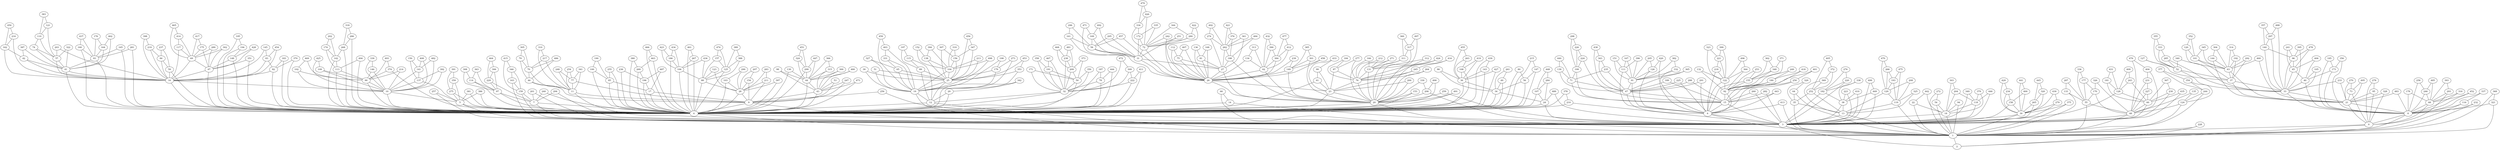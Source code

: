 graph {
    0 -- 1;
    1 -- 2;
    2 -- 0;
    3 -- 1;
    3 -- 2;
    4 -- 3;
    4 -- 1;
    5 -- 4;
    5 -- 3;
    6 -- 3;
    6 -- 1;
    7 -- 4;
    7 -- 3;
    8 -- 0;
    8 -- 1;
    9 -- 4;
    9 -- 3;
    10 -- 5;
    10 -- 4;
    11 -- 9;
    11 -- 3;
    12 -- 4;
    12 -- 1;
    13 -- 3;
    13 -- 1;
    14 -- 4;
    14 -- 1;
    15 -- 6;
    15 -- 3;
    16 -- 10;
    16 -- 4;
    17 -- 9;
    17 -- 4;
    18 -- 3;
    18 -- 1;
    19 -- 12;
    19 -- 1;
    20 -- 4;
    20 -- 3;
    21 -- 8;
    21 -- 0;
    22 -- 18;
    22 -- 1;
    23 -- 20;
    23 -- 4;
    24 -- 4;
    24 -- 3;
    25 -- 19;
    25 -- 12;
    26 -- 23;
    26 -- 20;
    27 -- 26;
    27 -- 20;
    28 -- 9;
    28 -- 4;
    29 -- 12;
    29 -- 4;
    30 -- 3;
    30 -- 1;
    31 -- 27;
    31 -- 26;
    32 -- 12;
    32 -- 4;
    33 -- 21;
    33 -- 8;
    34 -- 24;
    34 -- 4;
    35 -- 13;
    35 -- 1;
    36 -- 34;
    36 -- 4;
    37 -- 33;
    37 -- 21;
    38 -- 13;
    38 -- 3;
    39 -- 25;
    39 -- 19;
    40 -- 33;
    40 -- 8;
    41 -- 16;
    41 -- 4;
    42 -- 41;
    42 -- 16;
    43 -- 9;
    43 -- 4;
    44 -- 43;
    44 -- 4;
    45 -- 40;
    45 -- 33;
    46 -- 11;
    46 -- 9;
    47 -- 15;
    47 -- 6;
    48 -- 3;
    48 -- 1;
    49 -- 34;
    49 -- 4;
    50 -- 32;
    50 -- 4;
    51 -- 25;
    51 -- 19;
    52 -- 37;
    52 -- 33;
    53 -- 43;
    53 -- 9;
    54 -- 18;
    54 -- 1;
    55 -- 48;
    55 -- 1;
    56 -- 34;
    56 -- 4;
    57 -- 41;
    57 -- 16;
    58 -- 31;
    58 -- 26;
    59 -- 16;
    59 -- 4;
    60 -- 48;
    60 -- 3;
    61 -- 23;
    61 -- 4;
    62 -- 26;
    62 -- 20;
    63 -- 37;
    63 -- 21;
    64 -- 35;
    64 -- 1;
    65 -- 25;
    65 -- 19;
    66 -- 14;
    66 -- 1;
    67 -- 16;
    67 -- 4;
    68 -- 8;
    68 -- 0;
    69 -- 67;
    69 -- 16;
    70 -- 46;
    70 -- 11;
    71 -- 47;
    71 -- 15;
    72 -- 31;
    72 -- 26;
    73 -- 21;
    73 -- 0;
    74 -- 57;
    74 -- 41;
    75 -- 27;
    75 -- 26;
    76 -- 23;
    76 -- 20;
    77 -- 11;
    77 -- 9;
    78 -- 32;
    78 -- 4;
    79 -- 70;
    79 -- 46;
    80 -- 56;
    80 -- 4;
    81 -- 27;
    81 -- 26;
    82 -- 16;
    82 -- 4;
    83 -- 82;
    83 -- 16;
    84 -- 59;
    84 -- 16;
    85 -- 17;
    85 -- 4;
    86 -- 36;
    86 -- 34;
    87 -- 76;
    87 -- 23;
    88 -- 28;
    88 -- 4;
    89 -- 25;
    89 -- 12;
    90 -- 10;
    90 -- 4;
    91 -- 47;
    91 -- 6;
    92 -- 15;
    92 -- 6;
    93 -- 41;
    93 -- 4;
    94 -- 18;
    94 -- 1;
    95 -- 21;
    95 -- 0;
    96 -- 45;
    96 -- 33;
    97 -- 7;
    97 -- 4;
    98 -- 44;
    98 -- 43;
    99 -- 61;
    99 -- 23;
    100 -- 85;
    100 -- 4;
    101 -- 63;
    101 -- 37;
    102 -- 90;
    102 -- 10;
    103 -- 28;
    103 -- 4;
    104 -- 25;
    104 -- 19;
    105 -- 40;
    105 -- 33;
    106 -- 88;
    106 -- 4;
    107 -- 24;
    107 -- 4;
    108 -- 36;
    108 -- 4;
    109 -- 90;
    109 -- 10;
    110 -- 74;
    110 -- 57;
    111 -- 91;
    111 -- 6;
    112 -- 75;
    112 -- 26;
    113 -- 90;
    113 -- 4;
    114 -- 97;
    114 -- 4;
    115 -- 89;
    115 -- 12;
    116 -- 8;
    116 -- 1;
    117 -- 69;
    117 -- 16;
    118 -- 18;
    118 -- 3;
    119 -- 13;
    119 -- 1;
    120 -- 101;
    120 -- 63;
    121 -- 110;
    121 -- 57;
    122 -- 92;
    122 -- 6;
    123 -- 88;
    123 -- 28;
    124 -- 48;
    124 -- 1;
    125 -- 88;
    125 -- 4;
    126 -- 91;
    126 -- 6;
    127 -- 52;
    127 -- 37;
    128 -- 60;
    128 -- 3;
    129 -- 119;
    129 -- 13;
    130 -- 44;
    130 -- 4;
    131 -- 76;
    131 -- 20;
    132 -- 122;
    132 -- 92;
    133 -- 55;
    133 -- 1;
    134 -- 62;
    134 -- 26;
    135 -- 124;
    135 -- 48;
    136 -- 81;
    136 -- 26;
    137 -- 10;
    137 -- 5;
    138 -- 104;
    138 -- 25;
    139 -- 71;
    139 -- 47;
    140 -- 96;
    140 -- 33;
    141 -- 137;
    141 -- 10;
    142 -- 113;
    142 -- 4;
    143 -- 36;
    143 -- 4;
    144 -- 63;
    144 -- 21;
    145 -- 83;
    145 -- 16;
    146 -- 90;
    146 -- 10;
    147 -- 56;
    147 -- 4;
    148 -- 67;
    148 -- 4;
    149 -- 26;
    149 -- 20;
    150 -- 141;
    150 -- 137;
    151 -- 111;
    151 -- 91;
    152 -- 138;
    152 -- 104;
    153 -- 20;
    153 -- 4;
    154 -- 28;
    154 -- 9;
    155 -- 92;
    155 -- 6;
    156 -- 104;
    156 -- 25;
    157 -- 125;
    157 -- 88;
    158 -- 30;
    158 -- 3;
    159 -- 7;
    159 -- 3;
    160 -- 93;
    160 -- 4;
    161 -- 58;
    161 -- 31;
    162 -- 42;
    162 -- 16;
    163 -- 159;
    163 -- 3;
    164 -- 93;
    164 -- 41;
    165 -- 93;
    165 -- 4;
    166 -- 131;
    166 -- 20;
    167 -- 111;
    167 -- 91;
    168 -- 81;
    168 -- 26;
    169 -- 58;
    169 -- 31;
    170 -- 55;
    170 -- 48;
    171 -- 50;
    171 -- 32;
    172 -- 72;
    172 -- 31;
    173 -- 40;
    173 -- 8;
    174 -- 142;
    174 -- 113;
    175 -- 69;
    175 -- 67;
    176 -- 164;
    176 -- 93;
    177 -- 170;
    177 -- 55;
    178 -- 68;
    178 -- 8;
    179 -- 25;
    179 -- 19;
    180 -- 92;
    180 -- 15;
    181 -- 128;
    181 -- 60;
    182 -- 38;
    182 -- 3;
    183 -- 82;
    183 -- 4;
    184 -- 87;
    184 -- 76;
    185 -- 173;
    185 -- 8;
    186 -- 106;
    186 -- 4;
    187 -- 78;
    187 -- 4;
    188 -- 27;
    188 -- 20;
    189 -- 47;
    189 -- 15;
    190 -- 100;
    190 -- 85;
    191 -- 50;
    191 -- 32;
    192 -- 63;
    192 -- 37;
    193 -- 129;
    193 -- 119;
    194 -- 148;
    194 -- 4;
    195 -- 194;
    195 -- 4;
    196 -- 17;
    196 -- 4;
    197 -- 115;
    197 -- 89;
    198 -- 179;
    198 -- 19;
    199 -- 71;
    199 -- 15;
    200 -- 23;
    200 -- 20;
    201 -- 7;
    201 -- 3;
    202 -- 174;
    202 -- 142;
    203 -- 57;
    203 -- 16;
    204 -- 118;
    204 -- 18;
    205 -- 126;
    205 -- 91;
    206 -- 20;
    206 -- 3;
    207 -- 154;
    207 -- 28;
    208 -- 129;
    208 -- 119;
    209 -- 50;
    209 -- 32;
    210 -- 4;
    210 -- 3;
    211 -- 28;
    211 -- 9;
    212 -- 131;
    212 -- 76;
    213 -- 104;
    213 -- 25;
    214 -- 90;
    214 -- 10;
    215 -- 147;
    215 -- 4;
    216 -- 162;
    216 -- 16;
    217 -- 70;
    217 -- 11;
    218 -- 122;
    218 -- 6;
    219 -- 84;
    219 -- 16;
    220 -- 182;
    220 -- 3;
    221 -- 218;
    221 -- 122;
    222 -- 32;
    222 -- 4;
    223 -- 38;
    223 -- 3;
    224 -- 199;
    224 -- 15;
    225 -- 47;
    225 -- 6;
    226 -- 224;
    226 -- 199;
    227 -- 60;
    227 -- 48;
    228 -- 1;
    228 -- 2;
    229 -- 97;
    229 -- 7;
    230 -- 60;
    230 -- 3;
    231 -- 227;
    231 -- 48;
    232 -- 8;
    232 -- 1;
    233 -- 33;
    233 -- 21;
    234 -- 158;
    234 -- 30;
    235 -- 71;
    235 -- 47;
    236 -- 196;
    236 -- 4;
    237 -- 84;
    237 -- 59;
    238 -- 209;
    238 -- 32;
    239 -- 149;
    239 -- 26;
    240 -- 7;
    240 -- 4;
    241 -- 96;
    241 -- 45;
    242 -- 72;
    242 -- 26;
    243 -- 128;
    243 -- 60;
    244 -- 124;
    244 -- 1;
    245 -- 76;
    245 -- 23;
    246 -- 68;
    246 -- 8;
    247 -- 43;
    247 -- 9;
    248 -- 77;
    248 -- 11;
    249 -- 180;
    249 -- 92;
    250 -- 92;
    250 -- 6;
    251 -- 72;
    251 -- 31;
    252 -- 35;
    252 -- 13;
    253 -- 155;
    253 -- 92;
    254 -- 77;
    254 -- 11;
    255 -- 85;
    255 -- 4;
    256 -- 9;
    256 -- 3;
    257 -- 5;
    257 -- 3;
    258 -- 246;
    258 -- 8;
    259 -- 20;
    259 -- 3;
    260 -- 15;
    260 -- 3;
    261 -- 49;
    261 -- 34;
    262 -- 188;
    262 -- 27;
    263 -- 108;
    263 -- 36;
    264 -- 76;
    264 -- 20;
    265 -- 30;
    265 -- 3;
    266 -- 193;
    266 -- 129;
    267 -- 106;
    267 -- 4;
    268 -- 142;
    268 -- 4;
    269 -- 196;
    269 -- 4;
    270 -- 73;
    270 -- 21;
    271 -- 131;
    271 -- 76;
    272 -- 54;
    272 -- 1;
    273 -- 179;
    273 -- 19;
    274 -- 262;
    274 -- 27;
    275 -- 5;
    275 -- 4;
    276 -- 220;
    276 -- 182;
    277 -- 87;
    277 -- 76;
    278 -- 95;
    278 -- 0;
    279 -- 30;
    279 -- 3;
    280 -- 72;
    280 -- 26;
    281 -- 93;
    281 -- 4;
    282 -- 15;
    282 -- 3;
    283 -- 211;
    283 -- 28;
    284 -- 107;
    284 -- 24;
    285 -- 52;
    285 -- 33;
    286 -- 268;
    286 -- 4;
    287 -- 133;
    287 -- 55;
    288 -- 47;
    288 -- 15;
    289 -- 69;
    289 -- 67;
    290 -- 103;
    290 -- 28;
    291 -- 47;
    291 -- 6;
    292 -- 63;
    292 -- 37;
    293 -- 68;
    293 -- 0;
    294 -- 7;
    294 -- 3;
    295 -- 58;
    295 -- 31;
    296 -- 161;
    296 -- 58;
    297 -- 140;
    297 -- 33;
    298 -- 226;
    298 -- 199;
    299 -- 44;
    299 -- 4;
    300 -- 44;
    300 -- 43;
    301 -- 149;
    301 -- 20;
    302 -- 69;
    302 -- 67;
    303 -- 204;
    303 -- 18;
    304 -- 144;
    304 -- 63;
    305 -- 79;
    305 -- 70;
    306 -- 229;
    306 -- 97;
    307 -- 156;
    307 -- 25;
    308 -- 114;
    308 -- 97;
    309 -- 222;
    309 -- 32;
    310 -- 217;
    310 -- 11;
    311 -- 131;
    311 -- 20;
    312 -- 131;
    312 -- 20;
    313 -- 134;
    313 -- 62;
    314 -- 192;
    314 -- 63;
    315 -- 44;
    315 -- 43;
    316 -- 68;
    316 -- 8;
    317 -- 311;
    317 -- 20;
    318 -- 286;
    318 -- 268;
    319 -- 156;
    319 -- 104;
    320 -- 265;
    320 -- 30;
    321 -- 8;
    321 -- 1;
    322 -- 57;
    322 -- 41;
    323 -- 221;
    323 -- 122;
    324 -- 299;
    324 -- 44;
    325 -- 119;
    325 -- 13;
    326 -- 170;
    326 -- 48;
    327 -- 65;
    327 -- 19;
    328 -- 21;
    328 -- 0;
    329 -- 64;
    329 -- 35;
    330 -- 206;
    330 -- 20;
    331 -- 65;
    331 -- 19;
    332 -- 91;
    332 -- 6;
    333 -- 285;
    333 -- 52;
    334 -- 172;
    334 -- 72;
    335 -- 172;
    335 -- 72;
    336 -- 177;
    336 -- 55;
    337 -- 116;
    337 -- 8;
    338 -- 182;
    338 -- 38;
    339 -- 146;
    339 -- 10;
    340 -- 52;
    340 -- 33;
    341 -- 77;
    341 -- 11;
    342 -- 29;
    342 -- 4;
    343 -- 235;
    343 -- 47;
    344 -- 280;
    344 -- 72;
    345 -- 101;
    345 -- 63;
    346 -- 163;
    346 -- 159;
    347 -- 156;
    347 -- 25;
    348 -- 155;
    348 -- 92;
    349 -- 118;
    349 -- 3;
    350 -- 50;
    350 -- 32;
    351 -- 67;
    351 -- 4;
    352 -- 120;
    352 -- 101;
    353 -- 25;
    353 -- 19;
    354 -- 244;
    354 -- 124;
    355 -- 333;
    355 -- 52;
    356 -- 173;
    356 -- 8;
    357 -- 297;
    357 -- 140;
    358 -- 191;
    358 -- 32;
    359 -- 275;
    359 -- 5;
    360 -- 317;
    360 -- 311;
    361 -- 262;
    361 -- 27;
    362 -- 348;
    362 -- 155;
    363 -- 114;
    363 -- 97;
    364 -- 122;
    364 -- 92;
    365 -- 91;
    365 -- 47;
    366 -- 315;
    366 -- 44;
    367 -- 230;
    367 -- 60;
    368 -- 321;
    368 -- 1;
    369 -- 252;
    369 -- 13;
    370 -- 82;
    370 -- 4;
    371 -- 348;
    371 -- 155;
    372 -- 369;
    372 -- 252;
    373 -- 209;
    373 -- 50;
    374 -- 90;
    374 -- 4;
    375 -- 30;
    375 -- 1;
    376 -- 262;
    376 -- 188;
    377 -- 354;
    377 -- 244;
    378 -- 210;
    378 -- 4;
    379 -- 118;
    379 -- 18;
    380 -- 269;
    380 -- 4;
    381 -- 5;
    381 -- 4;
    382 -- 332;
    382 -- 91;
    383 -- 121;
    383 -- 110;
    384 -- 62;
    384 -- 26;
    385 -- 301;
    385 -- 149;
    386 -- 5;
    386 -- 4;
    387 -- 42;
    387 -- 41;
    388 -- 125;
    388 -- 88;
    389 -- 388;
    389 -- 125;
    390 -- 384;
    390 -- 62;
    391 -- 359;
    391 -- 275;
    392 -- 137;
    392 -- 10;
    393 -- 293;
    393 -- 68;
    394 -- 138;
    394 -- 104;
    395 -- 96;
    395 -- 33;
    396 -- 111;
    396 -- 91;
    397 -- 28;
    397 -- 4;
    398 -- 219;
    398 -- 16;
    399 -- 221;
    399 -- 122;
    400 -- 158;
    400 -- 30;
    401 -- 250;
    401 -- 92;
    402 -- 274;
    402 -- 262;
    403 -- 331;
    403 -- 19;
    404 -- 231;
    404 -- 48;
    405 -- 372;
    405 -- 252;
    406 -- 45;
    406 -- 40;
    407 -- 75;
    407 -- 26;
    408 -- 141;
    408 -- 10;
    409 -- 243;
    409 -- 128;
    410 -- 38;
    410 -- 3;
    411 -- 222;
    411 -- 4;
    412 -- 384;
    412 -- 62;
    413 -- 6;
    413 -- 1;
    414 -- 117;
    414 -- 69;
    415 -- 346;
    415 -- 159;
    416 -- 245;
    416 -- 76;
    417 -- 175;
    417 -- 69;
    418 -- 180;
    418 -- 15;
    419 -- 108;
    419 -- 36;
    420 -- 126;
    420 -- 6;
    421 -- 376;
    421 -- 262;
    422 -- 280;
    422 -- 72;
    423 -- 186;
    423 -- 106;
    424 -- 131;
    424 -- 76;
    425 -- 109;
    425 -- 10;
    426 -- 334;
    426 -- 72;
    427 -- 36;
    427 -- 4;
    428 -- 148;
    428 -- 67;
    429 -- 234;
    429 -- 30;
    430 -- 279;
    430 -- 30;
    431 -- 181;
    431 -- 128;
    432 -- 390;
    432 -- 62;
    433 -- 99;
    433 -- 23;
    434 -- 186;
    434 -- 106;
    435 -- 60;
    435 -- 3;
    436 -- 106;
    436 -- 88;
    437 -- 160;
    437 -- 93;
    438 -- 343;
    438 -- 47;
    439 -- 143;
    439 -- 4;
    440 -- 139;
    440 -- 71;
    441 -- 400;
    441 -- 30;
    442 -- 22;
    442 -- 18;
    443 -- 15;
    443 -- 6;
    444 -- 78;
    444 -- 4;
    445 -- 320;
    445 -- 265;
    446 -- 118;
    446 -- 3;
    447 -- 299;
    447 -- 44;
    448 -- 284;
    448 -- 107;
    449 -- 38;
    449 -- 3;
    450 -- 216;
    450 -- 162;
    451 -- 324;
    451 -- 299;
    452 -- 68;
    452 -- 8;
    453 -- 353;
    453 -- 25;
    454 -- 83;
    454 -- 16;
    455 -- 263;
    455 -- 36;
    456 -- 347;
    456 -- 25;
    457 -- 58;
    457 -- 26;
    458 -- 149;
    458 -- 26;
    459 -- 403;
    459 -- 19;
    460 -- 63;
    460 -- 21;
    461 -- 267;
    461 -- 4;
    462 -- 164;
    462 -- 41;
    463 -- 269;
    463 -- 4;
    464 -- 306;
    464 -- 229;
    465 -- 414;
    465 -- 69;
    466 -- 463;
    466 -- 4;
    467 -- 191;
    467 -- 32;
    468 -- 238;
    468 -- 209;
    469 -- 102;
    469 -- 90;
    470 -- 266;
    470 -- 129;
    471 -- 169;
    471 -- 31;
    472 -- 309;
    472 -- 32;
    473 -- 43;
    473 -- 4;
    474 -- 157;
    474 -- 125;
    475 -- 193;
    475 -- 119;
    476 -- 404;
    476 -- 48;
    477 -- 412;
    477 -- 384;
    478 -- 96;
    478 -- 45;
    479 -- 426;
    479 -- 334;
    480 -- 44;
    480 -- 43;
    481 -- 238;
    481 -- 209;
    482 -- 141;
    482 -- 10;
    483 -- 21;
    483 -- 8;
    484 -- 262;
    484 -- 188;
    485 -- 246;
    485 -- 68;
    486 -- 70;
    486 -- 46;
    487 -- 196;
    487 -- 17;
    488 -- 297;
    488 -- 33;
    489 -- 24;
    489 -- 3;
    490 -- 206;
    490 -- 20;
    491 -- 20;
    491 -- 4;
    492 -- 169;
    492 -- 31;
    493 -- 374;
    493 -- 90;
    494 -- 113;
    494 -- 4;
    495 -- 73;
    495 -- 21;
    496 -- 364;
    496 -- 122;
    497 -- 317;
    497 -- 20;
    498 -- 104;
    498 -- 19;
    499 -- 449;
    499 -- 3;
}